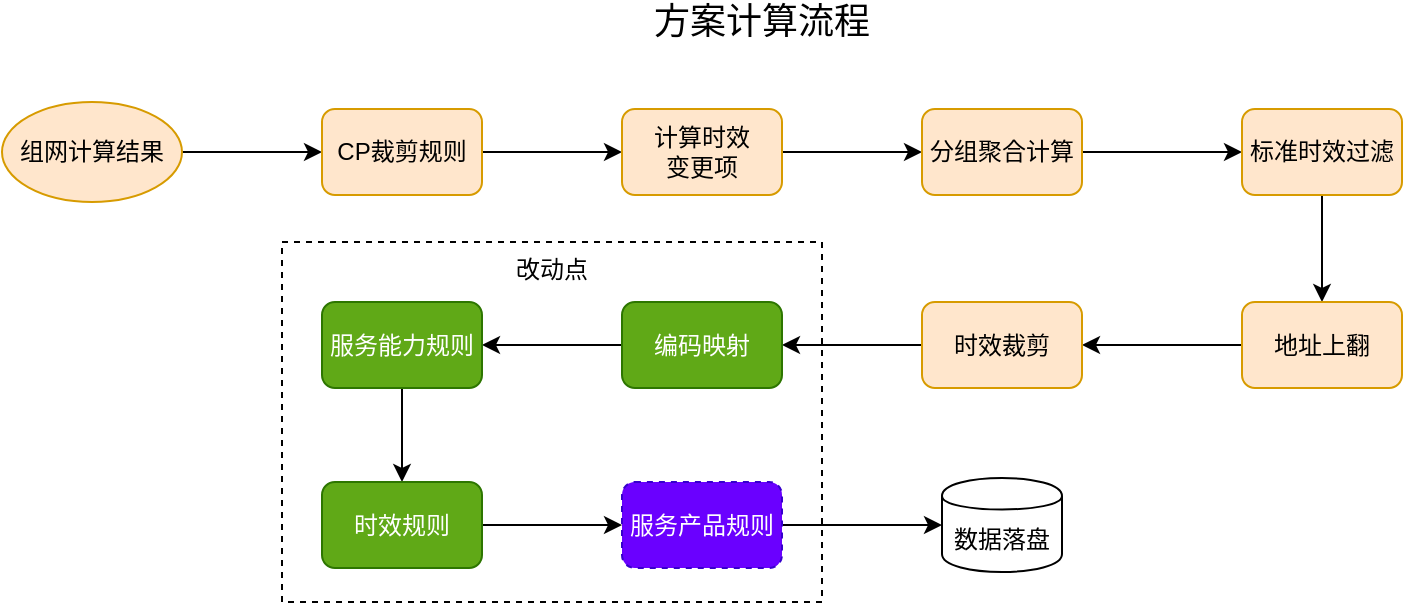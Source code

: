 <mxfile version="12.3.1" type="github" pages="1">
  <diagram id="Af5edt5PwYTcpyoGtm6h" name="Page-1">
    <mxGraphModel dx="946" dy="542" grid="1" gridSize="10" guides="1" tooltips="1" connect="1" arrows="1" fold="1" page="1" pageScale="1" pageWidth="827" pageHeight="1169" math="0" shadow="0">
      <root>
        <mxCell id="0"/>
        <mxCell id="1" parent="0"/>
        <mxCell id="oVEg28nPq0HRCkzIB7og-26" value="改动点" style="rounded=0;whiteSpace=wrap;html=1;dashed=1;verticalAlign=top;" vertex="1" parent="1">
          <mxGeometry x="250" y="220" width="270" height="180" as="geometry"/>
        </mxCell>
        <mxCell id="oVEg28nPq0HRCkzIB7og-14" value="" style="edgeStyle=orthogonalEdgeStyle;rounded=0;orthogonalLoop=1;jettySize=auto;html=1;" edge="1" parent="1" source="oVEg28nPq0HRCkzIB7og-1" target="oVEg28nPq0HRCkzIB7og-2">
          <mxGeometry relative="1" as="geometry"/>
        </mxCell>
        <mxCell id="oVEg28nPq0HRCkzIB7og-1" value="组网计算结果" style="ellipse;whiteSpace=wrap;html=1;fillColor=#ffe6cc;strokeColor=#d79b00;" vertex="1" parent="1">
          <mxGeometry x="110" y="150" width="90" height="50" as="geometry"/>
        </mxCell>
        <mxCell id="oVEg28nPq0HRCkzIB7og-15" value="" style="edgeStyle=orthogonalEdgeStyle;rounded=0;orthogonalLoop=1;jettySize=auto;html=1;" edge="1" parent="1" source="oVEg28nPq0HRCkzIB7og-2" target="oVEg28nPq0HRCkzIB7og-3">
          <mxGeometry relative="1" as="geometry"/>
        </mxCell>
        <mxCell id="oVEg28nPq0HRCkzIB7og-2" value="CP裁剪规则" style="rounded=1;whiteSpace=wrap;html=1;fillColor=#ffe6cc;strokeColor=#d79b00;" vertex="1" parent="1">
          <mxGeometry x="270" y="153.5" width="80" height="43" as="geometry"/>
        </mxCell>
        <mxCell id="oVEg28nPq0HRCkzIB7og-16" value="" style="edgeStyle=orthogonalEdgeStyle;rounded=0;orthogonalLoop=1;jettySize=auto;html=1;" edge="1" parent="1" source="oVEg28nPq0HRCkzIB7og-3" target="oVEg28nPq0HRCkzIB7og-4">
          <mxGeometry relative="1" as="geometry"/>
        </mxCell>
        <mxCell id="oVEg28nPq0HRCkzIB7og-3" value="计算时效&lt;br&gt;变更项" style="rounded=1;whiteSpace=wrap;html=1;fillColor=#ffe6cc;strokeColor=#d79b00;" vertex="1" parent="1">
          <mxGeometry x="420" y="153.5" width="80" height="43" as="geometry"/>
        </mxCell>
        <mxCell id="oVEg28nPq0HRCkzIB7og-17" value="" style="edgeStyle=orthogonalEdgeStyle;rounded=0;orthogonalLoop=1;jettySize=auto;html=1;" edge="1" parent="1" source="oVEg28nPq0HRCkzIB7og-4" target="oVEg28nPq0HRCkzIB7og-5">
          <mxGeometry relative="1" as="geometry"/>
        </mxCell>
        <mxCell id="oVEg28nPq0HRCkzIB7og-4" value="分组聚合计算" style="rounded=1;whiteSpace=wrap;html=1;fillColor=#ffe6cc;strokeColor=#d79b00;" vertex="1" parent="1">
          <mxGeometry x="570" y="153.5" width="80" height="43" as="geometry"/>
        </mxCell>
        <mxCell id="oVEg28nPq0HRCkzIB7og-18" value="" style="edgeStyle=orthogonalEdgeStyle;rounded=0;orthogonalLoop=1;jettySize=auto;html=1;" edge="1" parent="1" source="oVEg28nPq0HRCkzIB7og-5" target="oVEg28nPq0HRCkzIB7og-6">
          <mxGeometry relative="1" as="geometry"/>
        </mxCell>
        <mxCell id="oVEg28nPq0HRCkzIB7og-5" value="标准时效过滤" style="rounded=1;whiteSpace=wrap;html=1;fillColor=#ffe6cc;strokeColor=#d79b00;" vertex="1" parent="1">
          <mxGeometry x="730" y="153.5" width="80" height="43" as="geometry"/>
        </mxCell>
        <mxCell id="oVEg28nPq0HRCkzIB7og-19" value="" style="edgeStyle=orthogonalEdgeStyle;rounded=0;orthogonalLoop=1;jettySize=auto;html=1;" edge="1" parent="1" source="oVEg28nPq0HRCkzIB7og-6" target="oVEg28nPq0HRCkzIB7og-7">
          <mxGeometry relative="1" as="geometry"/>
        </mxCell>
        <mxCell id="oVEg28nPq0HRCkzIB7og-6" value="地址上翻" style="rounded=1;whiteSpace=wrap;html=1;fillColor=#ffe6cc;strokeColor=#d79b00;" vertex="1" parent="1">
          <mxGeometry x="730" y="250" width="80" height="43" as="geometry"/>
        </mxCell>
        <mxCell id="oVEg28nPq0HRCkzIB7og-20" value="" style="edgeStyle=orthogonalEdgeStyle;rounded=0;orthogonalLoop=1;jettySize=auto;html=1;" edge="1" parent="1" source="oVEg28nPq0HRCkzIB7og-7" target="oVEg28nPq0HRCkzIB7og-8">
          <mxGeometry relative="1" as="geometry"/>
        </mxCell>
        <mxCell id="oVEg28nPq0HRCkzIB7og-7" value="时效裁剪" style="rounded=1;whiteSpace=wrap;html=1;fillColor=#ffe6cc;strokeColor=#d79b00;" vertex="1" parent="1">
          <mxGeometry x="570" y="250" width="80" height="43" as="geometry"/>
        </mxCell>
        <mxCell id="oVEg28nPq0HRCkzIB7og-21" value="" style="edgeStyle=orthogonalEdgeStyle;rounded=0;orthogonalLoop=1;jettySize=auto;html=1;" edge="1" parent="1" source="oVEg28nPq0HRCkzIB7og-8" target="oVEg28nPq0HRCkzIB7og-9">
          <mxGeometry relative="1" as="geometry"/>
        </mxCell>
        <mxCell id="oVEg28nPq0HRCkzIB7og-8" value="编码映射" style="rounded=1;whiteSpace=wrap;html=1;fillColor=#60a917;strokeColor=#2D7600;fontColor=#ffffff;" vertex="1" parent="1">
          <mxGeometry x="420" y="250" width="80" height="43" as="geometry"/>
        </mxCell>
        <mxCell id="oVEg28nPq0HRCkzIB7og-22" value="" style="edgeStyle=orthogonalEdgeStyle;rounded=0;orthogonalLoop=1;jettySize=auto;html=1;" edge="1" parent="1" source="oVEg28nPq0HRCkzIB7og-9" target="oVEg28nPq0HRCkzIB7og-10">
          <mxGeometry relative="1" as="geometry"/>
        </mxCell>
        <mxCell id="oVEg28nPq0HRCkzIB7og-9" value="服务能力规则" style="rounded=1;whiteSpace=wrap;html=1;fillColor=#60a917;strokeColor=#2D7600;fontColor=#ffffff;" vertex="1" parent="1">
          <mxGeometry x="270" y="250" width="80" height="43" as="geometry"/>
        </mxCell>
        <mxCell id="oVEg28nPq0HRCkzIB7og-23" value="" style="edgeStyle=orthogonalEdgeStyle;rounded=0;orthogonalLoop=1;jettySize=auto;html=1;" edge="1" parent="1" source="oVEg28nPq0HRCkzIB7og-10" target="oVEg28nPq0HRCkzIB7og-11">
          <mxGeometry relative="1" as="geometry"/>
        </mxCell>
        <mxCell id="oVEg28nPq0HRCkzIB7og-10" value="时效规则" style="rounded=1;whiteSpace=wrap;html=1;fillColor=#60a917;strokeColor=#2D7600;fontColor=#ffffff;" vertex="1" parent="1">
          <mxGeometry x="270" y="340" width="80" height="43" as="geometry"/>
        </mxCell>
        <mxCell id="oVEg28nPq0HRCkzIB7og-24" value="" style="edgeStyle=orthogonalEdgeStyle;rounded=0;orthogonalLoop=1;jettySize=auto;html=1;" edge="1" parent="1" source="oVEg28nPq0HRCkzIB7og-11" target="oVEg28nPq0HRCkzIB7og-13">
          <mxGeometry relative="1" as="geometry"/>
        </mxCell>
        <mxCell id="oVEg28nPq0HRCkzIB7og-11" value="服务产品规则" style="rounded=1;whiteSpace=wrap;html=1;fillColor=#6a00ff;strokeColor=#3700CC;fontColor=#ffffff;dashed=1;" vertex="1" parent="1">
          <mxGeometry x="420" y="340" width="80" height="43" as="geometry"/>
        </mxCell>
        <mxCell id="oVEg28nPq0HRCkzIB7og-13" value="数据落盘" style="shape=cylinder;whiteSpace=wrap;html=1;boundedLbl=1;backgroundOutline=1;" vertex="1" parent="1">
          <mxGeometry x="580" y="338" width="60" height="47" as="geometry"/>
        </mxCell>
        <mxCell id="oVEg28nPq0HRCkzIB7og-27" value="&lt;font style=&quot;font-size: 18px&quot;&gt;方案计算流程&lt;/font&gt;" style="text;html=1;strokeColor=none;fillColor=none;align=center;verticalAlign=middle;whiteSpace=wrap;rounded=0;dashed=1;" vertex="1" parent="1">
          <mxGeometry x="430" y="100" width="120" height="20" as="geometry"/>
        </mxCell>
      </root>
    </mxGraphModel>
  </diagram>
</mxfile>
